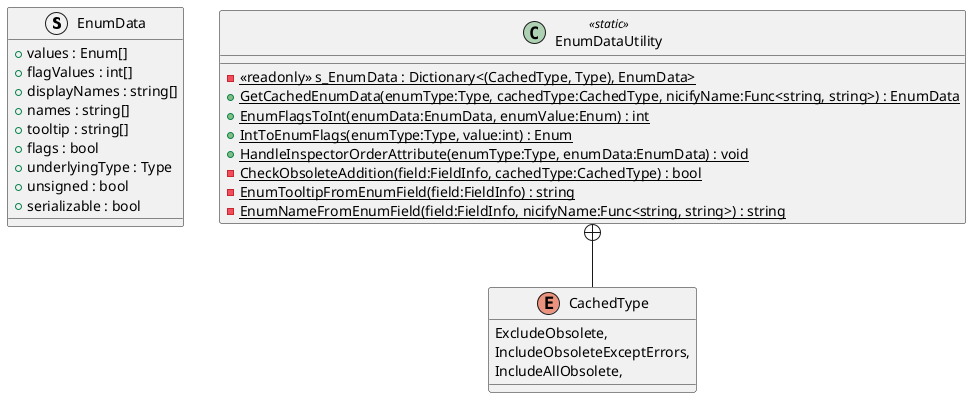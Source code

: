 @startuml
struct EnumData {
    + values : Enum[]
    + flagValues : int[]
    + displayNames : string[]
    + names : string[]
    + tooltip : string[]
    + flags : bool
    + underlyingType : Type
    + unsigned : bool
    + serializable : bool
}
class EnumDataUtility <<static>> {
    - {static} <<readonly>> s_EnumData : Dictionary<(CachedType, Type), EnumData>
    + {static} GetCachedEnumData(enumType:Type, cachedType:CachedType, nicifyName:Func<string, string>) : EnumData
    + {static} EnumFlagsToInt(enumData:EnumData, enumValue:Enum) : int
    + {static} IntToEnumFlags(enumType:Type, value:int) : Enum
    + {static} HandleInspectorOrderAttribute(enumType:Type, enumData:EnumData) : void
    - {static} CheckObsoleteAddition(field:FieldInfo, cachedType:CachedType) : bool
    - {static} EnumTooltipFromEnumField(field:FieldInfo) : string
    - {static} EnumNameFromEnumField(field:FieldInfo, nicifyName:Func<string, string>) : string
}
enum CachedType {
    ExcludeObsolete,
    IncludeObsoleteExceptErrors,
    IncludeAllObsolete,
}
EnumDataUtility +-- CachedType
@enduml
